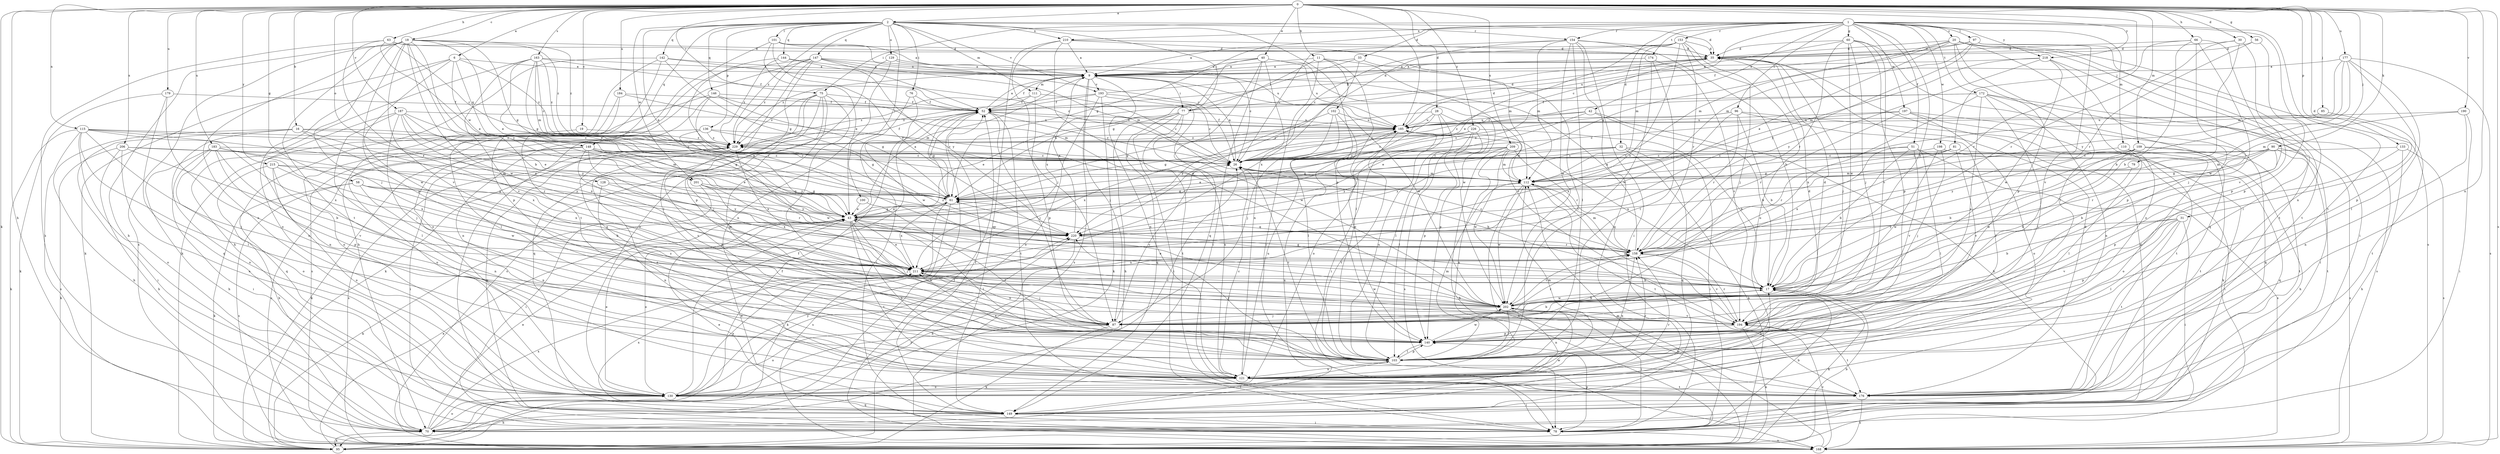 strict digraph  {
0;
1;
2;
6;
9;
11;
16;
17;
18;
19;
20;
26;
28;
30;
31;
32;
33;
35;
40;
42;
43;
51;
52;
56;
58;
60;
61;
63;
66;
70;
75;
76;
77;
78;
79;
81;
85;
87;
90;
95;
96;
97;
100;
101;
102;
103;
109;
110;
111;
112;
115;
121;
128;
129;
130;
133;
136;
140;
142;
144;
146;
147;
148;
149;
153;
154;
158;
163;
168;
172;
174;
176;
177;
179;
183;
184;
185;
187;
190;
193;
194;
197;
198;
201;
202;
206;
209;
210;
211;
215;
218;
220;
226;
229;
0 -> 2  [label=a];
0 -> 6  [label=a];
0 -> 11  [label=b];
0 -> 16  [label=b];
0 -> 18  [label=c];
0 -> 19  [label=c];
0 -> 28  [label=d];
0 -> 30  [label=d];
0 -> 31  [label=d];
0 -> 40  [label=e];
0 -> 56  [label=g];
0 -> 58  [label=g];
0 -> 63  [label=h];
0 -> 66  [label=h];
0 -> 70  [label=h];
0 -> 75  [label=i];
0 -> 79  [label=j];
0 -> 81  [label=j];
0 -> 85  [label=j];
0 -> 90  [label=k];
0 -> 95  [label=k];
0 -> 109  [label=m];
0 -> 115  [label=n];
0 -> 121  [label=n];
0 -> 128  [label=o];
0 -> 133  [label=p];
0 -> 163  [label=s];
0 -> 168  [label=s];
0 -> 177  [label=u];
0 -> 179  [label=u];
0 -> 183  [label=u];
0 -> 184  [label=u];
0 -> 185  [label=u];
0 -> 187  [label=v];
0 -> 190  [label=v];
0 -> 206  [label=x];
0 -> 209  [label=x];
0 -> 215  [label=y];
0 -> 218  [label=y];
0 -> 226  [label=z];
1 -> 17  [label=b];
1 -> 20  [label=c];
1 -> 26  [label=c];
1 -> 32  [label=d];
1 -> 33  [label=d];
1 -> 42  [label=e];
1 -> 51  [label=f];
1 -> 60  [label=g];
1 -> 61  [label=g];
1 -> 75  [label=i];
1 -> 96  [label=l];
1 -> 97  [label=l];
1 -> 110  [label=m];
1 -> 121  [label=n];
1 -> 153  [label=r];
1 -> 154  [label=r];
1 -> 172  [label=t];
1 -> 174  [label=t];
1 -> 176  [label=t];
1 -> 197  [label=w];
1 -> 198  [label=w];
1 -> 210  [label=x];
1 -> 218  [label=y];
2 -> 35  [label=d];
2 -> 43  [label=e];
2 -> 76  [label=i];
2 -> 77  [label=i];
2 -> 100  [label=l];
2 -> 101  [label=l];
2 -> 111  [label=m];
2 -> 129  [label=o];
2 -> 136  [label=p];
2 -> 140  [label=p];
2 -> 142  [label=q];
2 -> 144  [label=q];
2 -> 146  [label=q];
2 -> 147  [label=q];
2 -> 148  [label=q];
2 -> 154  [label=r];
2 -> 193  [label=v];
2 -> 201  [label=w];
2 -> 210  [label=x];
2 -> 229  [label=z];
6 -> 9  [label=a];
6 -> 95  [label=k];
6 -> 130  [label=o];
6 -> 148  [label=q];
6 -> 201  [label=w];
6 -> 202  [label=w];
6 -> 229  [label=z];
9 -> 52  [label=f];
9 -> 77  [label=i];
9 -> 87  [label=j];
9 -> 111  [label=m];
9 -> 121  [label=n];
9 -> 168  [label=s];
9 -> 193  [label=v];
9 -> 202  [label=w];
11 -> 9  [label=a];
11 -> 77  [label=i];
11 -> 78  [label=i];
11 -> 102  [label=l];
11 -> 103  [label=l];
11 -> 194  [label=v];
16 -> 61  [label=g];
16 -> 70  [label=h];
16 -> 78  [label=i];
16 -> 130  [label=o];
16 -> 158  [label=r];
16 -> 211  [label=x];
16 -> 229  [label=z];
17 -> 43  [label=e];
17 -> 61  [label=g];
17 -> 95  [label=k];
17 -> 185  [label=u];
17 -> 202  [label=w];
18 -> 17  [label=b];
18 -> 35  [label=d];
18 -> 43  [label=e];
18 -> 61  [label=g];
18 -> 70  [label=h];
18 -> 87  [label=j];
18 -> 130  [label=o];
18 -> 140  [label=p];
18 -> 168  [label=s];
18 -> 176  [label=t];
18 -> 194  [label=v];
18 -> 202  [label=w];
18 -> 220  [label=y];
18 -> 229  [label=z];
19 -> 149  [label=q];
19 -> 229  [label=z];
20 -> 35  [label=d];
20 -> 43  [label=e];
20 -> 61  [label=g];
20 -> 78  [label=i];
20 -> 103  [label=l];
20 -> 112  [label=m];
20 -> 130  [label=o];
20 -> 140  [label=p];
20 -> 168  [label=s];
20 -> 176  [label=t];
26 -> 9  [label=a];
26 -> 17  [label=b];
26 -> 112  [label=m];
28 -> 61  [label=g];
28 -> 78  [label=i];
28 -> 103  [label=l];
28 -> 130  [label=o];
28 -> 140  [label=p];
28 -> 185  [label=u];
30 -> 17  [label=b];
30 -> 35  [label=d];
30 -> 140  [label=p];
30 -> 158  [label=r];
31 -> 17  [label=b];
31 -> 78  [label=i];
31 -> 103  [label=l];
31 -> 140  [label=p];
31 -> 176  [label=t];
31 -> 194  [label=v];
31 -> 220  [label=y];
32 -> 26  [label=c];
32 -> 61  [label=g];
32 -> 78  [label=i];
32 -> 95  [label=k];
32 -> 149  [label=q];
32 -> 220  [label=y];
33 -> 9  [label=a];
33 -> 61  [label=g];
33 -> 103  [label=l];
33 -> 211  [label=x];
35 -> 9  [label=a];
35 -> 43  [label=e];
35 -> 52  [label=f];
35 -> 87  [label=j];
40 -> 9  [label=a];
40 -> 78  [label=i];
40 -> 121  [label=n];
40 -> 149  [label=q];
40 -> 185  [label=u];
40 -> 202  [label=w];
40 -> 211  [label=x];
40 -> 229  [label=z];
42 -> 17  [label=b];
42 -> 43  [label=e];
42 -> 70  [label=h];
42 -> 185  [label=u];
42 -> 229  [label=z];
43 -> 9  [label=a];
43 -> 61  [label=g];
43 -> 87  [label=j];
43 -> 95  [label=k];
43 -> 103  [label=l];
43 -> 121  [label=n];
43 -> 130  [label=o];
43 -> 176  [label=t];
43 -> 220  [label=y];
51 -> 17  [label=b];
51 -> 26  [label=c];
51 -> 103  [label=l];
51 -> 168  [label=s];
51 -> 194  [label=v];
51 -> 211  [label=x];
52 -> 9  [label=a];
52 -> 26  [label=c];
52 -> 61  [label=g];
52 -> 87  [label=j];
52 -> 95  [label=k];
52 -> 176  [label=t];
52 -> 185  [label=u];
56 -> 35  [label=d];
56 -> 140  [label=p];
56 -> 158  [label=r];
58 -> 17  [label=b];
58 -> 61  [label=g];
58 -> 95  [label=k];
58 -> 121  [label=n];
58 -> 168  [label=s];
58 -> 211  [label=x];
60 -> 35  [label=d];
60 -> 87  [label=j];
60 -> 140  [label=p];
60 -> 149  [label=q];
60 -> 158  [label=r];
60 -> 185  [label=u];
60 -> 194  [label=v];
60 -> 202  [label=w];
61 -> 43  [label=e];
61 -> 52  [label=f];
61 -> 95  [label=k];
61 -> 168  [label=s];
61 -> 211  [label=x];
63 -> 26  [label=c];
63 -> 35  [label=d];
63 -> 43  [label=e];
63 -> 70  [label=h];
63 -> 211  [label=x];
63 -> 229  [label=z];
66 -> 17  [label=b];
66 -> 35  [label=d];
66 -> 87  [label=j];
66 -> 158  [label=r];
66 -> 194  [label=v];
66 -> 202  [label=w];
70 -> 43  [label=e];
70 -> 52  [label=f];
70 -> 95  [label=k];
70 -> 130  [label=o];
70 -> 185  [label=u];
70 -> 211  [label=x];
75 -> 52  [label=f];
75 -> 87  [label=j];
75 -> 95  [label=k];
75 -> 103  [label=l];
75 -> 149  [label=q];
75 -> 168  [label=s];
75 -> 194  [label=v];
75 -> 229  [label=z];
76 -> 52  [label=f];
76 -> 78  [label=i];
76 -> 202  [label=w];
77 -> 35  [label=d];
77 -> 43  [label=e];
77 -> 70  [label=h];
77 -> 78  [label=i];
77 -> 121  [label=n];
77 -> 149  [label=q];
77 -> 176  [label=t];
77 -> 185  [label=u];
78 -> 17  [label=b];
78 -> 35  [label=d];
78 -> 43  [label=e];
78 -> 140  [label=p];
78 -> 168  [label=s];
79 -> 17  [label=b];
79 -> 112  [label=m];
81 -> 26  [label=c];
81 -> 61  [label=g];
81 -> 149  [label=q];
81 -> 158  [label=r];
81 -> 194  [label=v];
85 -> 176  [label=t];
85 -> 185  [label=u];
87 -> 17  [label=b];
87 -> 26  [label=c];
87 -> 35  [label=d];
87 -> 95  [label=k];
87 -> 130  [label=o];
87 -> 158  [label=r];
87 -> 211  [label=x];
90 -> 17  [label=b];
90 -> 26  [label=c];
90 -> 61  [label=g];
90 -> 112  [label=m];
90 -> 158  [label=r];
90 -> 168  [label=s];
90 -> 176  [label=t];
95 -> 17  [label=b];
95 -> 43  [label=e];
95 -> 220  [label=y];
96 -> 17  [label=b];
96 -> 26  [label=c];
96 -> 95  [label=k];
96 -> 103  [label=l];
96 -> 158  [label=r];
96 -> 185  [label=u];
96 -> 211  [label=x];
97 -> 35  [label=d];
97 -> 52  [label=f];
97 -> 112  [label=m];
97 -> 176  [label=t];
97 -> 194  [label=v];
97 -> 220  [label=y];
100 -> 43  [label=e];
100 -> 103  [label=l];
101 -> 9  [label=a];
101 -> 26  [label=c];
101 -> 35  [label=d];
101 -> 43  [label=e];
101 -> 176  [label=t];
101 -> 220  [label=y];
102 -> 87  [label=j];
102 -> 103  [label=l];
102 -> 140  [label=p];
102 -> 185  [label=u];
102 -> 220  [label=y];
103 -> 26  [label=c];
103 -> 112  [label=m];
103 -> 121  [label=n];
103 -> 140  [label=p];
103 -> 185  [label=u];
103 -> 211  [label=x];
103 -> 220  [label=y];
103 -> 229  [label=z];
109 -> 17  [label=b];
109 -> 26  [label=c];
109 -> 70  [label=h];
109 -> 176  [label=t];
109 -> 202  [label=w];
109 -> 220  [label=y];
110 -> 26  [label=c];
110 -> 103  [label=l];
110 -> 130  [label=o];
110 -> 176  [label=t];
111 -> 26  [label=c];
111 -> 52  [label=f];
111 -> 140  [label=p];
111 -> 229  [label=z];
112 -> 61  [label=g];
112 -> 95  [label=k];
112 -> 176  [label=t];
112 -> 202  [label=w];
115 -> 26  [label=c];
115 -> 43  [label=e];
115 -> 87  [label=j];
115 -> 95  [label=k];
115 -> 103  [label=l];
115 -> 130  [label=o];
115 -> 168  [label=s];
115 -> 211  [label=x];
115 -> 229  [label=z];
121 -> 17  [label=b];
121 -> 26  [label=c];
121 -> 78  [label=i];
121 -> 112  [label=m];
121 -> 130  [label=o];
121 -> 158  [label=r];
121 -> 176  [label=t];
121 -> 185  [label=u];
121 -> 229  [label=z];
128 -> 61  [label=g];
128 -> 121  [label=n];
128 -> 220  [label=y];
129 -> 9  [label=a];
129 -> 26  [label=c];
129 -> 121  [label=n];
129 -> 130  [label=o];
130 -> 26  [label=c];
130 -> 43  [label=e];
130 -> 52  [label=f];
130 -> 149  [label=q];
130 -> 158  [label=r];
130 -> 211  [label=x];
130 -> 220  [label=y];
133 -> 26  [label=c];
133 -> 70  [label=h];
133 -> 140  [label=p];
133 -> 168  [label=s];
136 -> 26  [label=c];
136 -> 61  [label=g];
136 -> 130  [label=o];
136 -> 202  [label=w];
136 -> 229  [label=z];
140 -> 103  [label=l];
140 -> 202  [label=w];
142 -> 9  [label=a];
142 -> 26  [label=c];
142 -> 61  [label=g];
142 -> 70  [label=h];
142 -> 95  [label=k];
142 -> 140  [label=p];
144 -> 9  [label=a];
144 -> 158  [label=r];
144 -> 220  [label=y];
144 -> 229  [label=z];
146 -> 43  [label=e];
146 -> 52  [label=f];
146 -> 61  [label=g];
146 -> 112  [label=m];
146 -> 121  [label=n];
146 -> 168  [label=s];
147 -> 9  [label=a];
147 -> 52  [label=f];
147 -> 78  [label=i];
147 -> 103  [label=l];
147 -> 112  [label=m];
147 -> 130  [label=o];
147 -> 140  [label=p];
147 -> 185  [label=u];
147 -> 229  [label=z];
148 -> 26  [label=c];
148 -> 43  [label=e];
148 -> 78  [label=i];
148 -> 168  [label=s];
148 -> 194  [label=v];
148 -> 202  [label=w];
148 -> 220  [label=y];
149 -> 43  [label=e];
149 -> 52  [label=f];
149 -> 70  [label=h];
149 -> 78  [label=i];
149 -> 103  [label=l];
149 -> 202  [label=w];
149 -> 211  [label=x];
153 -> 9  [label=a];
153 -> 26  [label=c];
153 -> 35  [label=d];
153 -> 43  [label=e];
153 -> 87  [label=j];
153 -> 112  [label=m];
153 -> 130  [label=o];
153 -> 158  [label=r];
153 -> 211  [label=x];
154 -> 17  [label=b];
154 -> 26  [label=c];
154 -> 35  [label=d];
154 -> 78  [label=i];
154 -> 103  [label=l];
154 -> 112  [label=m];
154 -> 149  [label=q];
154 -> 202  [label=w];
154 -> 220  [label=y];
158 -> 9  [label=a];
158 -> 26  [label=c];
158 -> 61  [label=g];
158 -> 112  [label=m];
158 -> 121  [label=n];
158 -> 194  [label=v];
158 -> 211  [label=x];
158 -> 229  [label=z];
163 -> 9  [label=a];
163 -> 26  [label=c];
163 -> 43  [label=e];
163 -> 52  [label=f];
163 -> 61  [label=g];
163 -> 70  [label=h];
163 -> 112  [label=m];
163 -> 194  [label=v];
163 -> 229  [label=z];
168 -> 52  [label=f];
168 -> 112  [label=m];
168 -> 194  [label=v];
172 -> 52  [label=f];
172 -> 78  [label=i];
172 -> 103  [label=l];
172 -> 121  [label=n];
172 -> 168  [label=s];
172 -> 194  [label=v];
172 -> 211  [label=x];
172 -> 229  [label=z];
174 -> 9  [label=a];
174 -> 103  [label=l];
174 -> 194  [label=v];
174 -> 202  [label=w];
176 -> 35  [label=d];
176 -> 168  [label=s];
176 -> 202  [label=w];
177 -> 9  [label=a];
177 -> 103  [label=l];
177 -> 112  [label=m];
177 -> 140  [label=p];
177 -> 158  [label=r];
177 -> 168  [label=s];
177 -> 220  [label=y];
179 -> 52  [label=f];
179 -> 95  [label=k];
179 -> 121  [label=n];
179 -> 149  [label=q];
183 -> 26  [label=c];
183 -> 70  [label=h];
183 -> 78  [label=i];
183 -> 130  [label=o];
183 -> 140  [label=p];
183 -> 194  [label=v];
183 -> 211  [label=x];
183 -> 220  [label=y];
184 -> 52  [label=f];
184 -> 103  [label=l];
184 -> 112  [label=m];
184 -> 130  [label=o];
185 -> 35  [label=d];
185 -> 52  [label=f];
185 -> 112  [label=m];
185 -> 176  [label=t];
185 -> 211  [label=x];
185 -> 229  [label=z];
187 -> 26  [label=c];
187 -> 43  [label=e];
187 -> 87  [label=j];
187 -> 103  [label=l];
187 -> 121  [label=n];
187 -> 185  [label=u];
187 -> 211  [label=x];
187 -> 220  [label=y];
190 -> 78  [label=i];
190 -> 112  [label=m];
190 -> 121  [label=n];
190 -> 185  [label=u];
193 -> 26  [label=c];
193 -> 35  [label=d];
193 -> 52  [label=f];
193 -> 95  [label=k];
193 -> 130  [label=o];
193 -> 202  [label=w];
193 -> 229  [label=z];
194 -> 95  [label=k];
194 -> 112  [label=m];
194 -> 140  [label=p];
194 -> 158  [label=r];
194 -> 176  [label=t];
197 -> 26  [label=c];
197 -> 130  [label=o];
197 -> 149  [label=q];
197 -> 158  [label=r];
197 -> 176  [label=t];
197 -> 185  [label=u];
198 -> 26  [label=c];
198 -> 78  [label=i];
198 -> 87  [label=j];
198 -> 202  [label=w];
201 -> 61  [label=g];
201 -> 78  [label=i];
201 -> 158  [label=r];
201 -> 211  [label=x];
201 -> 220  [label=y];
202 -> 17  [label=b];
202 -> 35  [label=d];
202 -> 78  [label=i];
202 -> 87  [label=j];
202 -> 103  [label=l];
202 -> 121  [label=n];
202 -> 158  [label=r];
202 -> 194  [label=v];
206 -> 17  [label=b];
206 -> 26  [label=c];
206 -> 70  [label=h];
206 -> 95  [label=k];
206 -> 112  [label=m];
206 -> 130  [label=o];
209 -> 26  [label=c];
209 -> 43  [label=e];
209 -> 95  [label=k];
209 -> 112  [label=m];
209 -> 121  [label=n];
209 -> 158  [label=r];
209 -> 202  [label=w];
209 -> 220  [label=y];
210 -> 9  [label=a];
210 -> 35  [label=d];
210 -> 87  [label=j];
210 -> 112  [label=m];
210 -> 149  [label=q];
210 -> 202  [label=w];
211 -> 17  [label=b];
211 -> 43  [label=e];
211 -> 87  [label=j];
211 -> 202  [label=w];
215 -> 70  [label=h];
215 -> 112  [label=m];
215 -> 121  [label=n];
215 -> 130  [label=o];
215 -> 202  [label=w];
215 -> 211  [label=x];
218 -> 9  [label=a];
218 -> 103  [label=l];
218 -> 112  [label=m];
218 -> 140  [label=p];
218 -> 202  [label=w];
218 -> 220  [label=y];
220 -> 9  [label=a];
220 -> 70  [label=h];
220 -> 158  [label=r];
226 -> 17  [label=b];
226 -> 26  [label=c];
226 -> 61  [label=g];
226 -> 103  [label=l];
226 -> 140  [label=p];
226 -> 168  [label=s];
226 -> 229  [label=z];
229 -> 26  [label=c];
229 -> 52  [label=f];
229 -> 95  [label=k];
229 -> 140  [label=p];
229 -> 149  [label=q];
229 -> 168  [label=s];
229 -> 185  [label=u];
229 -> 211  [label=x];
}
